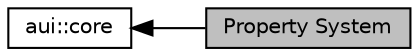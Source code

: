 digraph "Property System"
{
  edge [fontname="Helvetica",fontsize="10",labelfontname="Helvetica",labelfontsize="10"];
  node [fontname="Helvetica",fontsize="10",shape=box];
  rankdir=LR;
  Node1 [label="Property System",height=0.2,width=0.4,color="black", fillcolor="grey75", style="filled", fontcolor="black",tooltip="Property System is a data binding mechanism based on signal-slot system."];
  Node2 [label="aui::core",height=0.2,width=0.4,color="black", fillcolor="white", style="filled",URL="$group__core.html",tooltip="Main central library."];
  Node2->Node1 [shape=plaintext, dir="back", style="solid"];
}
